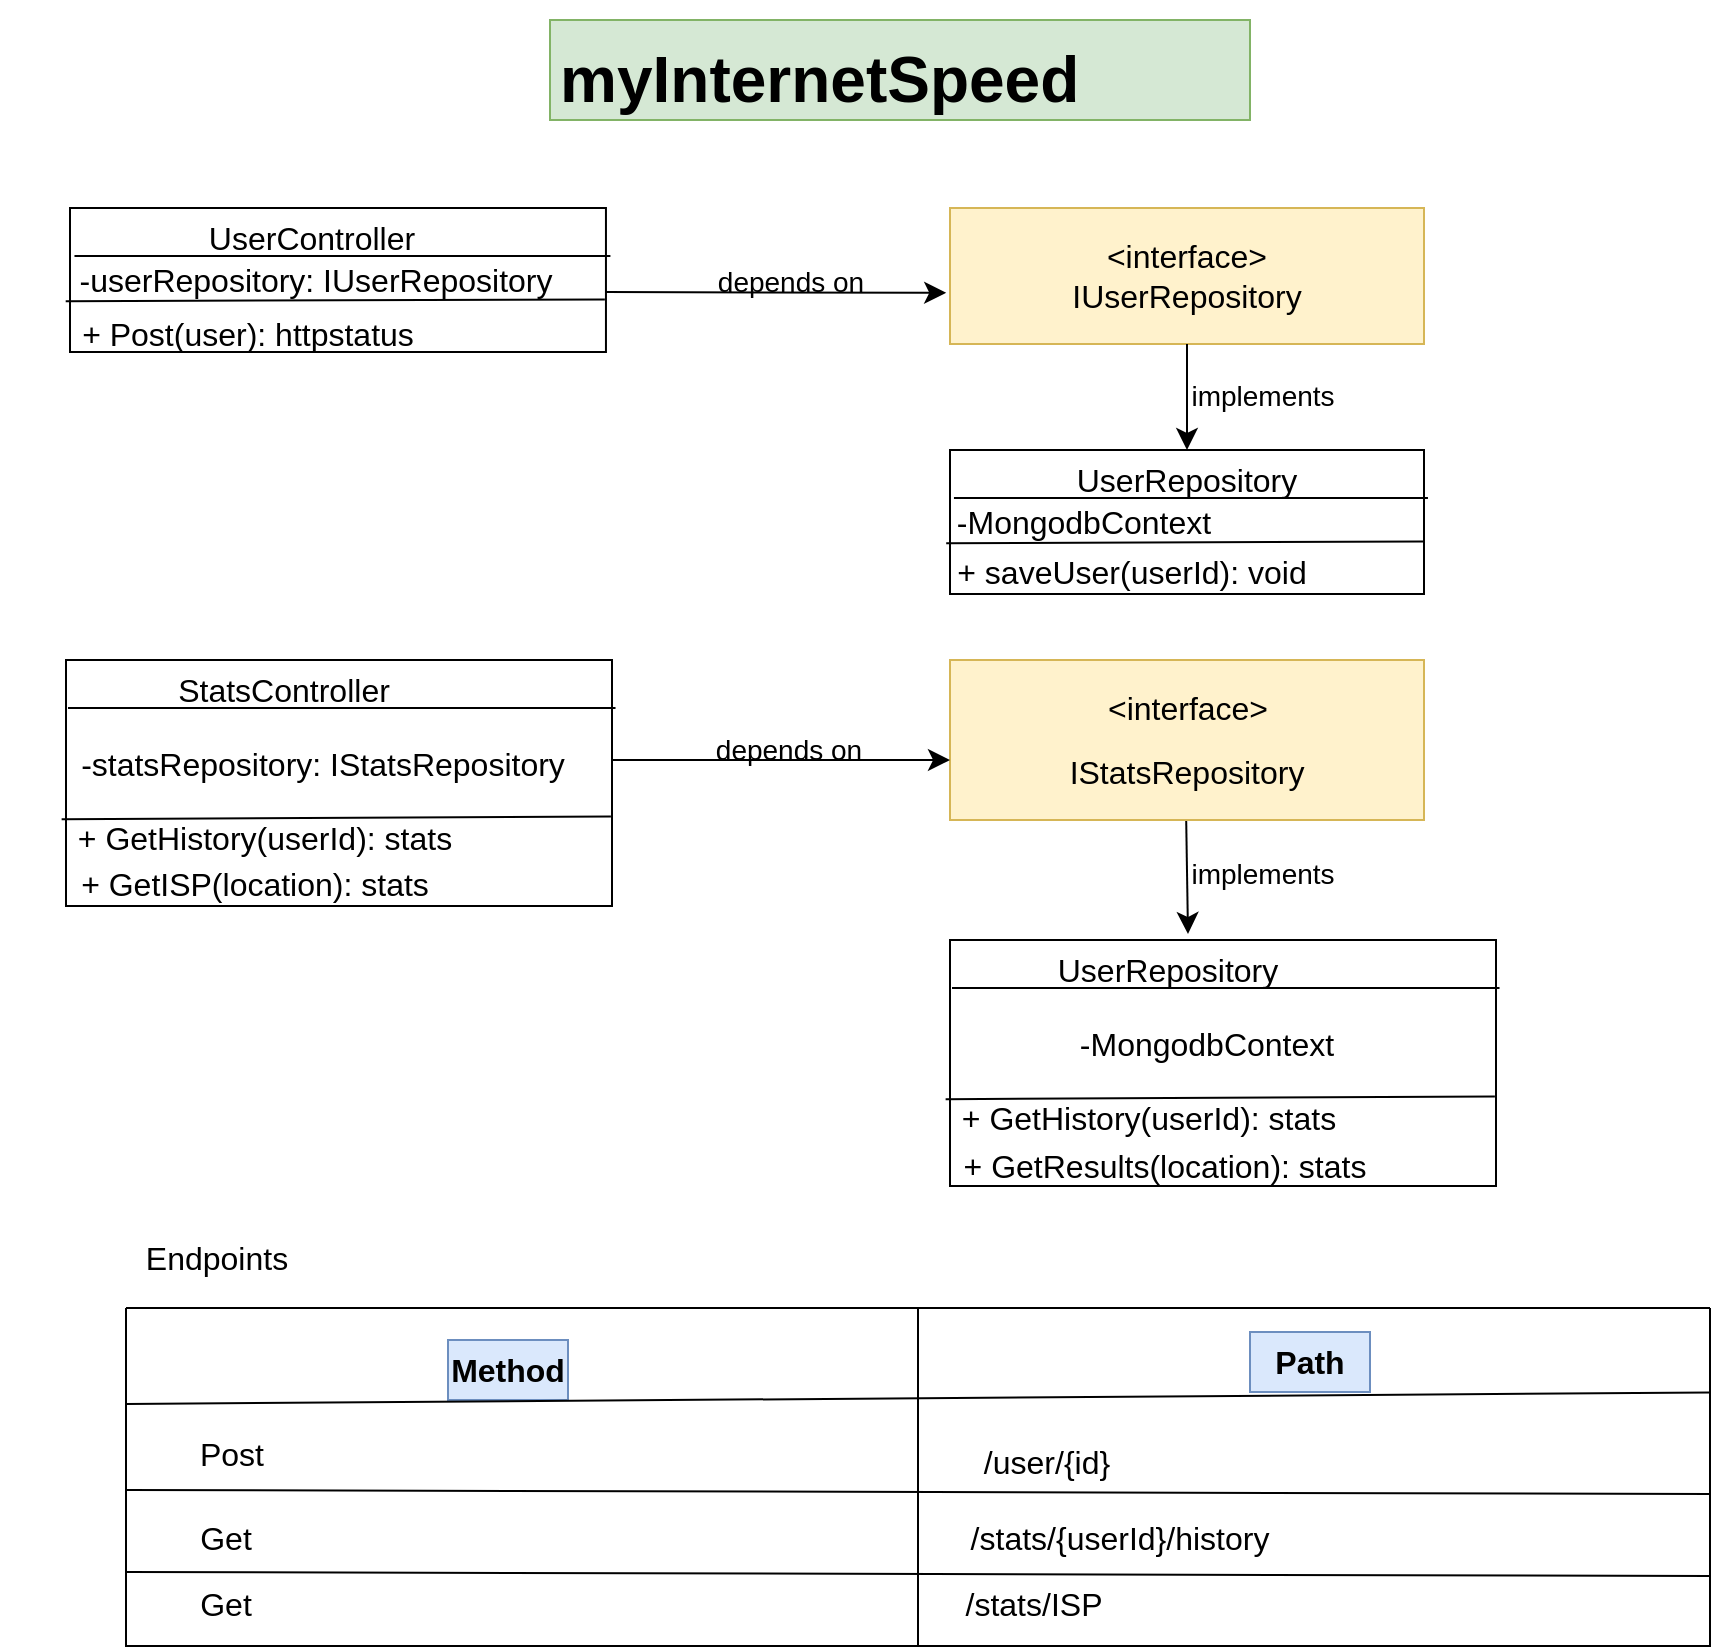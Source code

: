 <mxfile version="21.0.2" type="github">
  <diagram name="Page-1" id="GkOjUfX8R9ESNFSNnf-z">
    <mxGraphModel dx="1450" dy="1031" grid="0" gridSize="10" guides="1" tooltips="1" connect="1" arrows="1" fold="1" page="0" pageScale="1" pageWidth="827" pageHeight="1169" math="0" shadow="0">
      <root>
        <mxCell id="0" />
        <mxCell id="1" parent="0" />
        <mxCell id="B_t22FeP0C3Qka-Ks3Du-2" value="&amp;lt;interface&amp;gt;&lt;br&gt;IUserRepository" style="rounded=0;whiteSpace=wrap;html=1;fontSize=16;fillColor=#fff2cc;strokeColor=#d6b656;" vertex="1" parent="1">
          <mxGeometry x="160" y="94" width="237" height="68" as="geometry" />
        </mxCell>
        <mxCell id="B_t22FeP0C3Qka-Ks3Du-15" value="" style="group;movable=1;resizable=1;rotatable=1;deletable=1;editable=1;locked=0;connectable=1;" vertex="1" connectable="0" parent="1">
          <mxGeometry x="-280" y="94" width="425" height="78" as="geometry" />
        </mxCell>
        <mxCell id="B_t22FeP0C3Qka-Ks3Du-1" value="" style="rounded=0;whiteSpace=wrap;html=1;fontSize=16;" vertex="1" parent="B_t22FeP0C3Qka-Ks3Du-15">
          <mxGeometry width="267.973" height="72" as="geometry" />
        </mxCell>
        <mxCell id="B_t22FeP0C3Qka-Ks3Du-9" value="" style="endArrow=none;html=1;rounded=0;fontSize=12;startSize=8;endSize=8;curved=1;" edge="1" parent="B_t22FeP0C3Qka-Ks3Du-15">
          <mxGeometry width="50" height="50" relative="1" as="geometry">
            <mxPoint x="2.233" y="24" as="sourcePoint" />
            <mxPoint x="270.207" y="24" as="targetPoint" />
            <Array as="points">
              <mxPoint x="158.551" y="24" />
              <mxPoint x="214.379" y="24" />
            </Array>
          </mxGeometry>
        </mxCell>
        <mxCell id="B_t22FeP0C3Qka-Ks3Du-13" value="" style="endArrow=none;html=1;rounded=0;fontSize=12;startSize=8;endSize=8;curved=1;entryX=0.998;entryY=0.636;entryDx=0;entryDy=0;exitX=-0.008;exitY=0.647;exitDx=0;exitDy=0;entryPerimeter=0;exitPerimeter=0;" edge="1" parent="B_t22FeP0C3Qka-Ks3Du-15" source="B_t22FeP0C3Qka-Ks3Du-1" target="B_t22FeP0C3Qka-Ks3Du-1">
          <mxGeometry width="50" height="50" relative="1" as="geometry">
            <mxPoint y="47" as="sourcePoint" />
            <mxPoint x="265.74" y="47" as="targetPoint" />
            <Array as="points" />
          </mxGeometry>
        </mxCell>
        <mxCell id="B_t22FeP0C3Qka-Ks3Du-12" value="-userRepository: IUserRepository" style="text;html=1;strokeColor=none;fillColor=none;align=center;verticalAlign=middle;whiteSpace=wrap;rounded=0;fontSize=16;" vertex="1" parent="B_t22FeP0C3Qka-Ks3Du-15">
          <mxGeometry x="-34.655" y="21" width="316.405" height="30" as="geometry" />
        </mxCell>
        <mxCell id="B_t22FeP0C3Qka-Ks3Du-8" value="UserController" style="text;html=1;strokeColor=none;fillColor=none;align=center;verticalAlign=middle;whiteSpace=wrap;rounded=0;fontSize=16;" vertex="1" parent="B_t22FeP0C3Qka-Ks3Du-15">
          <mxGeometry x="53.595" width="133.987" height="30" as="geometry" />
        </mxCell>
        <mxCell id="B_t22FeP0C3Qka-Ks3Du-14" value="+ Post(user): httpstatus" style="text;html=1;strokeColor=none;fillColor=none;align=center;verticalAlign=middle;whiteSpace=wrap;rounded=0;fontSize=16;" vertex="1" parent="B_t22FeP0C3Qka-Ks3Du-15">
          <mxGeometry x="-22.424" y="48" width="222.204" height="30" as="geometry" />
        </mxCell>
        <mxCell id="B_t22FeP0C3Qka-Ks3Du-37" value="" style="endArrow=classic;html=1;rounded=0;fontSize=12;startSize=8;endSize=8;curved=1;entryX=-0.008;entryY=0.624;entryDx=0;entryDy=0;entryPerimeter=0;" edge="1" parent="B_t22FeP0C3Qka-Ks3Du-15" target="B_t22FeP0C3Qka-Ks3Du-2">
          <mxGeometry width="50" height="50" relative="1" as="geometry">
            <mxPoint x="267.97" y="42" as="sourcePoint" />
            <mxPoint x="430" y="42" as="targetPoint" />
          </mxGeometry>
        </mxCell>
        <mxCell id="B_t22FeP0C3Qka-Ks3Du-87" value="&lt;font style=&quot;font-size: 14px;&quot;&gt;depends on&lt;/font&gt;" style="text;html=1;strokeColor=none;fillColor=none;align=center;verticalAlign=middle;whiteSpace=wrap;rounded=0;fontSize=16;" vertex="1" parent="B_t22FeP0C3Qka-Ks3Du-15">
          <mxGeometry x="294" y="21" width="133" height="30" as="geometry" />
        </mxCell>
        <mxCell id="B_t22FeP0C3Qka-Ks3Du-16" value="" style="group;movable=1;resizable=1;rotatable=1;deletable=1;editable=1;locked=0;connectable=1;" vertex="1" connectable="0" parent="1">
          <mxGeometry x="160" y="215" width="259" height="76" as="geometry" />
        </mxCell>
        <mxCell id="B_t22FeP0C3Qka-Ks3Du-17" value="" style="rounded=0;whiteSpace=wrap;html=1;fontSize=16;" vertex="1" parent="B_t22FeP0C3Qka-Ks3Du-16">
          <mxGeometry width="237" height="72" as="geometry" />
        </mxCell>
        <mxCell id="B_t22FeP0C3Qka-Ks3Du-18" value="UserRepository" style="text;html=1;strokeColor=none;fillColor=none;align=center;verticalAlign=middle;whiteSpace=wrap;rounded=0;fontSize=16;" vertex="1" parent="B_t22FeP0C3Qka-Ks3Du-16">
          <mxGeometry x="59.25" width="118.5" height="30" as="geometry" />
        </mxCell>
        <mxCell id="B_t22FeP0C3Qka-Ks3Du-19" value="" style="endArrow=none;html=1;rounded=0;fontSize=12;startSize=8;endSize=8;curved=1;" edge="1" parent="B_t22FeP0C3Qka-Ks3Du-16">
          <mxGeometry width="50" height="50" relative="1" as="geometry">
            <mxPoint x="1.975" y="24" as="sourcePoint" />
            <mxPoint x="238.975" y="24" as="targetPoint" />
            <Array as="points">
              <mxPoint x="140.225" y="24" />
              <mxPoint x="189.6" y="24" />
            </Array>
          </mxGeometry>
        </mxCell>
        <mxCell id="B_t22FeP0C3Qka-Ks3Du-20" value="" style="endArrow=none;html=1;rounded=0;fontSize=12;startSize=8;endSize=8;curved=1;entryX=0.998;entryY=0.636;entryDx=0;entryDy=0;exitX=-0.008;exitY=0.647;exitDx=0;exitDy=0;entryPerimeter=0;exitPerimeter=0;" edge="1" parent="B_t22FeP0C3Qka-Ks3Du-16" source="B_t22FeP0C3Qka-Ks3Du-17" target="B_t22FeP0C3Qka-Ks3Du-17">
          <mxGeometry width="50" height="50" relative="1" as="geometry">
            <mxPoint y="47" as="sourcePoint" />
            <mxPoint x="235.025" y="47" as="targetPoint" />
            <Array as="points" />
          </mxGeometry>
        </mxCell>
        <mxCell id="B_t22FeP0C3Qka-Ks3Du-21" value="-MongodbContext" style="text;html=1;strokeColor=none;fillColor=none;align=center;verticalAlign=middle;whiteSpace=wrap;rounded=0;fontSize=16;" vertex="1" parent="B_t22FeP0C3Qka-Ks3Du-16">
          <mxGeometry x="-12" y="21" width="157.75" height="30" as="geometry" />
        </mxCell>
        <mxCell id="B_t22FeP0C3Qka-Ks3Du-22" value="+ saveUser(userId): void" style="text;html=1;strokeColor=none;fillColor=none;align=center;verticalAlign=middle;whiteSpace=wrap;rounded=0;fontSize=16;" vertex="1" parent="B_t22FeP0C3Qka-Ks3Du-16">
          <mxGeometry x="-9" y="46" width="199.75" height="30" as="geometry" />
        </mxCell>
        <mxCell id="B_t22FeP0C3Qka-Ks3Du-23" value="" style="group;movable=1;resizable=1;rotatable=1;deletable=1;editable=1;locked=0;connectable=1;" vertex="1" connectable="0" parent="1">
          <mxGeometry x="-220" y="320" width="280" height="127" as="geometry" />
        </mxCell>
        <mxCell id="B_t22FeP0C3Qka-Ks3Du-49" value="" style="group" vertex="1" connectable="0" parent="B_t22FeP0C3Qka-Ks3Du-23">
          <mxGeometry x="-76" width="287" height="127" as="geometry" />
        </mxCell>
        <mxCell id="B_t22FeP0C3Qka-Ks3Du-24" value="" style="rounded=0;whiteSpace=wrap;html=1;fontSize=16;" vertex="1" parent="B_t22FeP0C3Qka-Ks3Du-49">
          <mxGeometry x="14" width="273" height="123" as="geometry" />
        </mxCell>
        <mxCell id="B_t22FeP0C3Qka-Ks3Du-25" value="StatsController" style="text;html=1;strokeColor=none;fillColor=none;align=center;verticalAlign=middle;whiteSpace=wrap;rounded=0;fontSize=16;" vertex="1" parent="B_t22FeP0C3Qka-Ks3Du-49">
          <mxGeometry x="69.846" width="105.5" height="30" as="geometry" />
        </mxCell>
        <mxCell id="B_t22FeP0C3Qka-Ks3Du-26" value="" style="endArrow=none;html=1;rounded=0;fontSize=12;startSize=8;endSize=8;curved=1;" edge="1" parent="B_t22FeP0C3Qka-Ks3Du-49">
          <mxGeometry width="50" height="50" relative="1" as="geometry">
            <mxPoint x="15" y="24" as="sourcePoint" />
            <mxPoint x="288.758" y="24" as="targetPoint" />
            <Array as="points">
              <mxPoint x="200.842" y="24" />
              <mxPoint x="244.8" y="24" />
            </Array>
          </mxGeometry>
        </mxCell>
        <mxCell id="B_t22FeP0C3Qka-Ks3Du-27" value="" style="endArrow=none;html=1;rounded=0;fontSize=12;startSize=8;endSize=8;curved=1;entryX=0.998;entryY=0.636;entryDx=0;entryDy=0;exitX=-0.008;exitY=0.647;exitDx=0;exitDy=0;entryPerimeter=0;exitPerimeter=0;" edge="1" parent="B_t22FeP0C3Qka-Ks3Du-49" source="B_t22FeP0C3Qka-Ks3Du-24" target="B_t22FeP0C3Qka-Ks3Du-24">
          <mxGeometry width="50" height="50" relative="1" as="geometry">
            <mxPoint x="76" y="47" as="sourcePoint" />
            <mxPoint x="285.242" y="47" as="targetPoint" />
            <Array as="points" />
          </mxGeometry>
        </mxCell>
        <mxCell id="B_t22FeP0C3Qka-Ks3Du-29" value="+ GetHistory(userId): stats&lt;br&gt;" style="text;html=1;strokeColor=none;fillColor=none;align=center;verticalAlign=middle;whiteSpace=wrap;rounded=0;fontSize=16;" vertex="1" parent="B_t22FeP0C3Qka-Ks3Du-49">
          <mxGeometry y="74" width="227.25" height="30" as="geometry" />
        </mxCell>
        <mxCell id="B_t22FeP0C3Qka-Ks3Du-28" value="-statsRepository: IStatsRepository" style="text;html=1;strokeColor=none;fillColor=none;align=center;verticalAlign=middle;whiteSpace=wrap;rounded=0;fontSize=16;" vertex="1" parent="B_t22FeP0C3Qka-Ks3Du-49">
          <mxGeometry x="10" y="37" width="265" height="30" as="geometry" />
        </mxCell>
        <mxCell id="B_t22FeP0C3Qka-Ks3Du-45" value="+ GetISP(location): stats" style="text;html=1;strokeColor=none;fillColor=none;align=center;verticalAlign=middle;whiteSpace=wrap;rounded=0;fontSize=16;" vertex="1" parent="B_t22FeP0C3Qka-Ks3Du-49">
          <mxGeometry x="2.5" y="97" width="211" height="30" as="geometry" />
        </mxCell>
        <mxCell id="B_t22FeP0C3Qka-Ks3Du-39" value="" style="endArrow=classic;html=1;rounded=0;fontSize=12;startSize=8;endSize=8;curved=1;exitX=0.5;exitY=1;exitDx=0;exitDy=0;entryX=0.5;entryY=0;entryDx=0;entryDy=0;" edge="1" parent="1" source="B_t22FeP0C3Qka-Ks3Du-2" target="B_t22FeP0C3Qka-Ks3Du-18">
          <mxGeometry width="50" height="50" relative="1" as="geometry">
            <mxPoint x="175" y="362" as="sourcePoint" />
            <mxPoint x="277" y="212" as="targetPoint" />
          </mxGeometry>
        </mxCell>
        <mxCell id="B_t22FeP0C3Qka-Ks3Du-40" value="" style="endArrow=classic;html=1;rounded=0;fontSize=12;startSize=8;endSize=8;curved=1;exitX=0.5;exitY=1;exitDx=0;exitDy=0;" edge="1" parent="1">
          <mxGeometry width="50" height="50" relative="1" as="geometry">
            <mxPoint x="278" y="394" as="sourcePoint" />
            <mxPoint x="279" y="457" as="targetPoint" />
          </mxGeometry>
        </mxCell>
        <mxCell id="B_t22FeP0C3Qka-Ks3Du-50" value="" style="group" vertex="1" connectable="0" parent="1">
          <mxGeometry x="146" y="460" width="287" height="128" as="geometry" />
        </mxCell>
        <mxCell id="B_t22FeP0C3Qka-Ks3Du-51" value="" style="rounded=0;whiteSpace=wrap;html=1;fontSize=16;" vertex="1" parent="B_t22FeP0C3Qka-Ks3Du-50">
          <mxGeometry x="14" width="273" height="123" as="geometry" />
        </mxCell>
        <mxCell id="B_t22FeP0C3Qka-Ks3Du-52" value="UserRepository" style="text;html=1;strokeColor=none;fillColor=none;align=center;verticalAlign=middle;whiteSpace=wrap;rounded=0;fontSize=16;" vertex="1" parent="B_t22FeP0C3Qka-Ks3Du-50">
          <mxGeometry x="69.846" width="105.5" height="30" as="geometry" />
        </mxCell>
        <mxCell id="B_t22FeP0C3Qka-Ks3Du-53" value="" style="endArrow=none;html=1;rounded=0;fontSize=12;startSize=8;endSize=8;curved=1;" edge="1" parent="B_t22FeP0C3Qka-Ks3Du-50">
          <mxGeometry width="50" height="50" relative="1" as="geometry">
            <mxPoint x="15" y="24" as="sourcePoint" />
            <mxPoint x="288.758" y="24" as="targetPoint" />
            <Array as="points">
              <mxPoint x="200.842" y="24" />
              <mxPoint x="244.8" y="24" />
            </Array>
          </mxGeometry>
        </mxCell>
        <mxCell id="B_t22FeP0C3Qka-Ks3Du-54" value="" style="endArrow=none;html=1;rounded=0;fontSize=12;startSize=8;endSize=8;curved=1;entryX=0.998;entryY=0.636;entryDx=0;entryDy=0;exitX=-0.008;exitY=0.647;exitDx=0;exitDy=0;entryPerimeter=0;exitPerimeter=0;" edge="1" parent="B_t22FeP0C3Qka-Ks3Du-50" source="B_t22FeP0C3Qka-Ks3Du-51" target="B_t22FeP0C3Qka-Ks3Du-51">
          <mxGeometry width="50" height="50" relative="1" as="geometry">
            <mxPoint x="76" y="47" as="sourcePoint" />
            <mxPoint x="285.242" y="47" as="targetPoint" />
            <Array as="points" />
          </mxGeometry>
        </mxCell>
        <mxCell id="B_t22FeP0C3Qka-Ks3Du-55" value="+ GetHistory(userId): stats&lt;br&gt;" style="text;html=1;strokeColor=none;fillColor=none;align=center;verticalAlign=middle;whiteSpace=wrap;rounded=0;fontSize=16;" vertex="1" parent="B_t22FeP0C3Qka-Ks3Du-50">
          <mxGeometry y="74" width="227.25" height="30" as="geometry" />
        </mxCell>
        <mxCell id="B_t22FeP0C3Qka-Ks3Du-56" value="-MongodbContext" style="text;html=1;strokeColor=none;fillColor=none;align=center;verticalAlign=middle;whiteSpace=wrap;rounded=0;fontSize=16;" vertex="1" parent="B_t22FeP0C3Qka-Ks3Du-50">
          <mxGeometry x="10" y="37" width="265" height="30" as="geometry" />
        </mxCell>
        <mxCell id="B_t22FeP0C3Qka-Ks3Du-58" value="+ GetResults(location): stats" style="text;html=1;strokeColor=none;fillColor=none;align=center;verticalAlign=middle;whiteSpace=wrap;rounded=0;fontSize=16;" vertex="1" parent="B_t22FeP0C3Qka-Ks3Du-50">
          <mxGeometry x="16.25" y="98" width="211" height="30" as="geometry" />
        </mxCell>
        <mxCell id="B_t22FeP0C3Qka-Ks3Du-59" value="" style="group;fillColor=#ffe6cc;strokeColor=#d79b00;" vertex="1" connectable="0" parent="1">
          <mxGeometry x="160" y="320" width="237" height="80" as="geometry" />
        </mxCell>
        <mxCell id="B_t22FeP0C3Qka-Ks3Du-5" value="" style="rounded=0;whiteSpace=wrap;html=1;fontSize=16;fillColor=#fff2cc;strokeColor=#d6b656;" vertex="1" parent="B_t22FeP0C3Qka-Ks3Du-59">
          <mxGeometry width="237" height="80" as="geometry" />
        </mxCell>
        <mxCell id="B_t22FeP0C3Qka-Ks3Du-47" value="&amp;lt;interface&amp;gt;" style="text;html=1;strokeColor=none;fillColor=none;align=center;verticalAlign=middle;whiteSpace=wrap;rounded=0;fontSize=16;" vertex="1" parent="B_t22FeP0C3Qka-Ks3Du-59">
          <mxGeometry x="23.7" y="7.568" width="189.6" height="32.432" as="geometry" />
        </mxCell>
        <mxCell id="B_t22FeP0C3Qka-Ks3Du-48" value="IStatsRepository" style="text;html=1;strokeColor=none;fillColor=none;align=center;verticalAlign=middle;whiteSpace=wrap;rounded=0;fontSize=16;" vertex="1" parent="B_t22FeP0C3Qka-Ks3Du-59">
          <mxGeometry x="59.25" y="40" width="118.5" height="32.432" as="geometry" />
        </mxCell>
        <mxCell id="B_t22FeP0C3Qka-Ks3Du-63" value="" style="swimlane;startSize=0;fontSize=16;" vertex="1" parent="1">
          <mxGeometry x="-252" y="644" width="792" height="169" as="geometry" />
        </mxCell>
        <mxCell id="B_t22FeP0C3Qka-Ks3Du-68" value="" style="endArrow=none;html=1;rounded=0;fontSize=12;startSize=8;endSize=8;curved=1;exitX=1;exitY=0.25;exitDx=0;exitDy=0;" edge="1" parent="B_t22FeP0C3Qka-Ks3Du-63">
          <mxGeometry width="50" height="50" relative="1" as="geometry">
            <mxPoint x="792" y="93" as="sourcePoint" />
            <mxPoint y="91" as="targetPoint" />
          </mxGeometry>
        </mxCell>
        <mxCell id="B_t22FeP0C3Qka-Ks3Du-69" value="" style="endArrow=none;html=1;rounded=0;fontSize=12;startSize=8;endSize=8;curved=1;exitX=1;exitY=0.25;exitDx=0;exitDy=0;" edge="1" parent="B_t22FeP0C3Qka-Ks3Du-63">
          <mxGeometry width="50" height="50" relative="1" as="geometry">
            <mxPoint x="792" y="134" as="sourcePoint" />
            <mxPoint y="132" as="targetPoint" />
          </mxGeometry>
        </mxCell>
        <mxCell id="B_t22FeP0C3Qka-Ks3Du-72" value="&lt;b&gt;Method&lt;/b&gt;" style="text;html=1;strokeColor=#6c8ebf;fillColor=#dae8fc;align=center;verticalAlign=middle;whiteSpace=wrap;rounded=0;fontSize=16;" vertex="1" parent="B_t22FeP0C3Qka-Ks3Du-63">
          <mxGeometry x="161" y="16" width="60" height="30" as="geometry" />
        </mxCell>
        <mxCell id="B_t22FeP0C3Qka-Ks3Du-73" value="&lt;b&gt;Path&lt;/b&gt;" style="text;html=1;strokeColor=#6c8ebf;fillColor=#dae8fc;align=center;verticalAlign=middle;whiteSpace=wrap;rounded=0;fontSize=16;" vertex="1" parent="B_t22FeP0C3Qka-Ks3Du-63">
          <mxGeometry x="562" y="12" width="60" height="30" as="geometry" />
        </mxCell>
        <mxCell id="B_t22FeP0C3Qka-Ks3Du-74" value="Post" style="text;html=1;strokeColor=none;fillColor=none;align=center;verticalAlign=middle;whiteSpace=wrap;rounded=0;fontSize=16;" vertex="1" parent="B_t22FeP0C3Qka-Ks3Du-63">
          <mxGeometry x="23" y="58" width="60" height="30" as="geometry" />
        </mxCell>
        <mxCell id="B_t22FeP0C3Qka-Ks3Du-75" value="Get" style="text;html=1;strokeColor=none;fillColor=none;align=center;verticalAlign=middle;whiteSpace=wrap;rounded=0;fontSize=16;" vertex="1" parent="B_t22FeP0C3Qka-Ks3Du-63">
          <mxGeometry x="20" y="100" width="60" height="30" as="geometry" />
        </mxCell>
        <mxCell id="B_t22FeP0C3Qka-Ks3Du-76" value="Get" style="text;html=1;strokeColor=none;fillColor=none;align=center;verticalAlign=middle;whiteSpace=wrap;rounded=0;fontSize=16;" vertex="1" parent="B_t22FeP0C3Qka-Ks3Du-63">
          <mxGeometry x="20" y="133" width="60" height="30" as="geometry" />
        </mxCell>
        <mxCell id="B_t22FeP0C3Qka-Ks3Du-81" value="/stats/ISP" style="text;html=1;strokeColor=none;fillColor=none;align=center;verticalAlign=middle;whiteSpace=wrap;rounded=0;fontSize=16;" vertex="1" parent="B_t22FeP0C3Qka-Ks3Du-63">
          <mxGeometry x="411" y="133" width="86" height="30" as="geometry" />
        </mxCell>
        <mxCell id="B_t22FeP0C3Qka-Ks3Du-83" value="/stats/{userId}/history" style="text;html=1;strokeColor=none;fillColor=none;align=center;verticalAlign=middle;whiteSpace=wrap;rounded=0;fontSize=16;" vertex="1" parent="B_t22FeP0C3Qka-Ks3Du-63">
          <mxGeometry x="467" y="100" width="60" height="30" as="geometry" />
        </mxCell>
        <mxCell id="B_t22FeP0C3Qka-Ks3Du-80" value="/user/{id}" style="text;html=1;strokeColor=none;fillColor=none;align=center;verticalAlign=middle;whiteSpace=wrap;rounded=0;fontSize=16;" vertex="1" parent="B_t22FeP0C3Qka-Ks3Du-63">
          <mxGeometry x="406" y="62" width="109" height="30" as="geometry" />
        </mxCell>
        <mxCell id="B_t22FeP0C3Qka-Ks3Du-64" value="Endpoints" style="text;html=1;strokeColor=none;fillColor=none;align=center;verticalAlign=middle;whiteSpace=wrap;rounded=0;fontSize=16;" vertex="1" parent="1">
          <mxGeometry x="-255" y="604" width="97" height="30" as="geometry" />
        </mxCell>
        <mxCell id="B_t22FeP0C3Qka-Ks3Du-65" value="" style="endArrow=none;html=1;rounded=0;fontSize=12;startSize=8;endSize=8;curved=1;exitX=1;exitY=0.25;exitDx=0;exitDy=0;" edge="1" parent="1" source="B_t22FeP0C3Qka-Ks3Du-63">
          <mxGeometry width="50" height="50" relative="1" as="geometry">
            <mxPoint x="363" y="616" as="sourcePoint" />
            <mxPoint x="-252" y="692" as="targetPoint" />
          </mxGeometry>
        </mxCell>
        <mxCell id="B_t22FeP0C3Qka-Ks3Du-71" value="" style="endArrow=none;html=1;rounded=0;fontSize=12;startSize=8;endSize=8;curved=1;exitX=0.5;exitY=1;exitDx=0;exitDy=0;entryX=0.5;entryY=0;entryDx=0;entryDy=0;" edge="1" parent="1" source="B_t22FeP0C3Qka-Ks3Du-63" target="B_t22FeP0C3Qka-Ks3Du-63">
          <mxGeometry width="50" height="50" relative="1" as="geometry">
            <mxPoint x="144" y="718" as="sourcePoint" />
            <mxPoint x="194" y="668" as="targetPoint" />
          </mxGeometry>
        </mxCell>
        <mxCell id="B_t22FeP0C3Qka-Ks3Du-38" value="" style="endArrow=classic;html=1;rounded=0;fontSize=12;startSize=8;endSize=8;curved=1;exitX=0.999;exitY=0.407;exitDx=0;exitDy=0;exitPerimeter=0;" edge="1" parent="1" source="B_t22FeP0C3Qka-Ks3Du-24">
          <mxGeometry width="50" height="50" relative="1" as="geometry">
            <mxPoint x="-9" y="381.5" as="sourcePoint" />
            <mxPoint x="160" y="370" as="targetPoint" />
          </mxGeometry>
        </mxCell>
        <mxCell id="B_t22FeP0C3Qka-Ks3Du-86" value="&lt;h1&gt;myInternetSpeed&lt;/h1&gt;" style="text;html=1;strokeColor=#82b366;fillColor=#d5e8d4;spacing=5;spacingTop=-20;whiteSpace=wrap;overflow=hidden;rounded=0;fontSize=16;" vertex="1" parent="1">
          <mxGeometry x="-40" width="350" height="50" as="geometry" />
        </mxCell>
        <mxCell id="B_t22FeP0C3Qka-Ks3Du-97" value="&lt;font style=&quot;font-size: 14px;&quot;&gt;depends on&lt;/font&gt;" style="text;html=1;strokeColor=none;fillColor=none;align=center;verticalAlign=middle;whiteSpace=wrap;rounded=0;fontSize=16;" vertex="1" parent="1">
          <mxGeometry x="13" y="349" width="133" height="30" as="geometry" />
        </mxCell>
        <mxCell id="B_t22FeP0C3Qka-Ks3Du-98" value="&lt;font style=&quot;font-size: 14px;&quot;&gt;implements&lt;/font&gt;" style="text;html=1;strokeColor=none;fillColor=none;align=center;verticalAlign=middle;whiteSpace=wrap;rounded=0;fontSize=16;" vertex="1" parent="1">
          <mxGeometry x="267" y="172" width="99" height="30" as="geometry" />
        </mxCell>
        <mxCell id="B_t22FeP0C3Qka-Ks3Du-100" value="&lt;font style=&quot;font-size: 14px;&quot;&gt;implements&lt;/font&gt;" style="text;html=1;strokeColor=none;fillColor=none;align=center;verticalAlign=middle;whiteSpace=wrap;rounded=0;fontSize=16;" vertex="1" parent="1">
          <mxGeometry x="267" y="411" width="99" height="30" as="geometry" />
        </mxCell>
      </root>
    </mxGraphModel>
  </diagram>
</mxfile>
